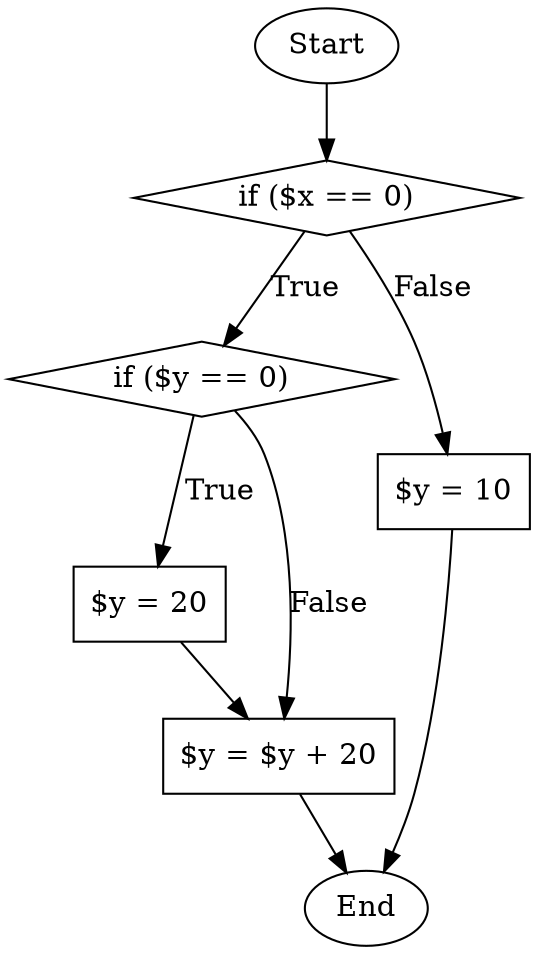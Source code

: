 strict digraph "" {
	graph [rankdir=TB];
	node [label="\N",
		shape=rectangle
	];
	Start	 [shape=ellipse];
	par_if	 [label="if ($x == 0)",
		shape=diamond];
	Start -> par_if;
	child_if	 [label="if ($y == 0)",
		shape=diamond];
	par_if -> child_if	 [label=True];
	f	 [label="$y = 10"];
	par_if -> f	 [label=False];
	tt	 [label="$y = 20"];
	child_if -> tt	 [label=True];
	t	 [label="$y = $y + 20"];
	child_if -> t	 [label=False];
	tt -> t;
	End	 [shape=ellipse];
	t -> End;
	f -> End;
}
